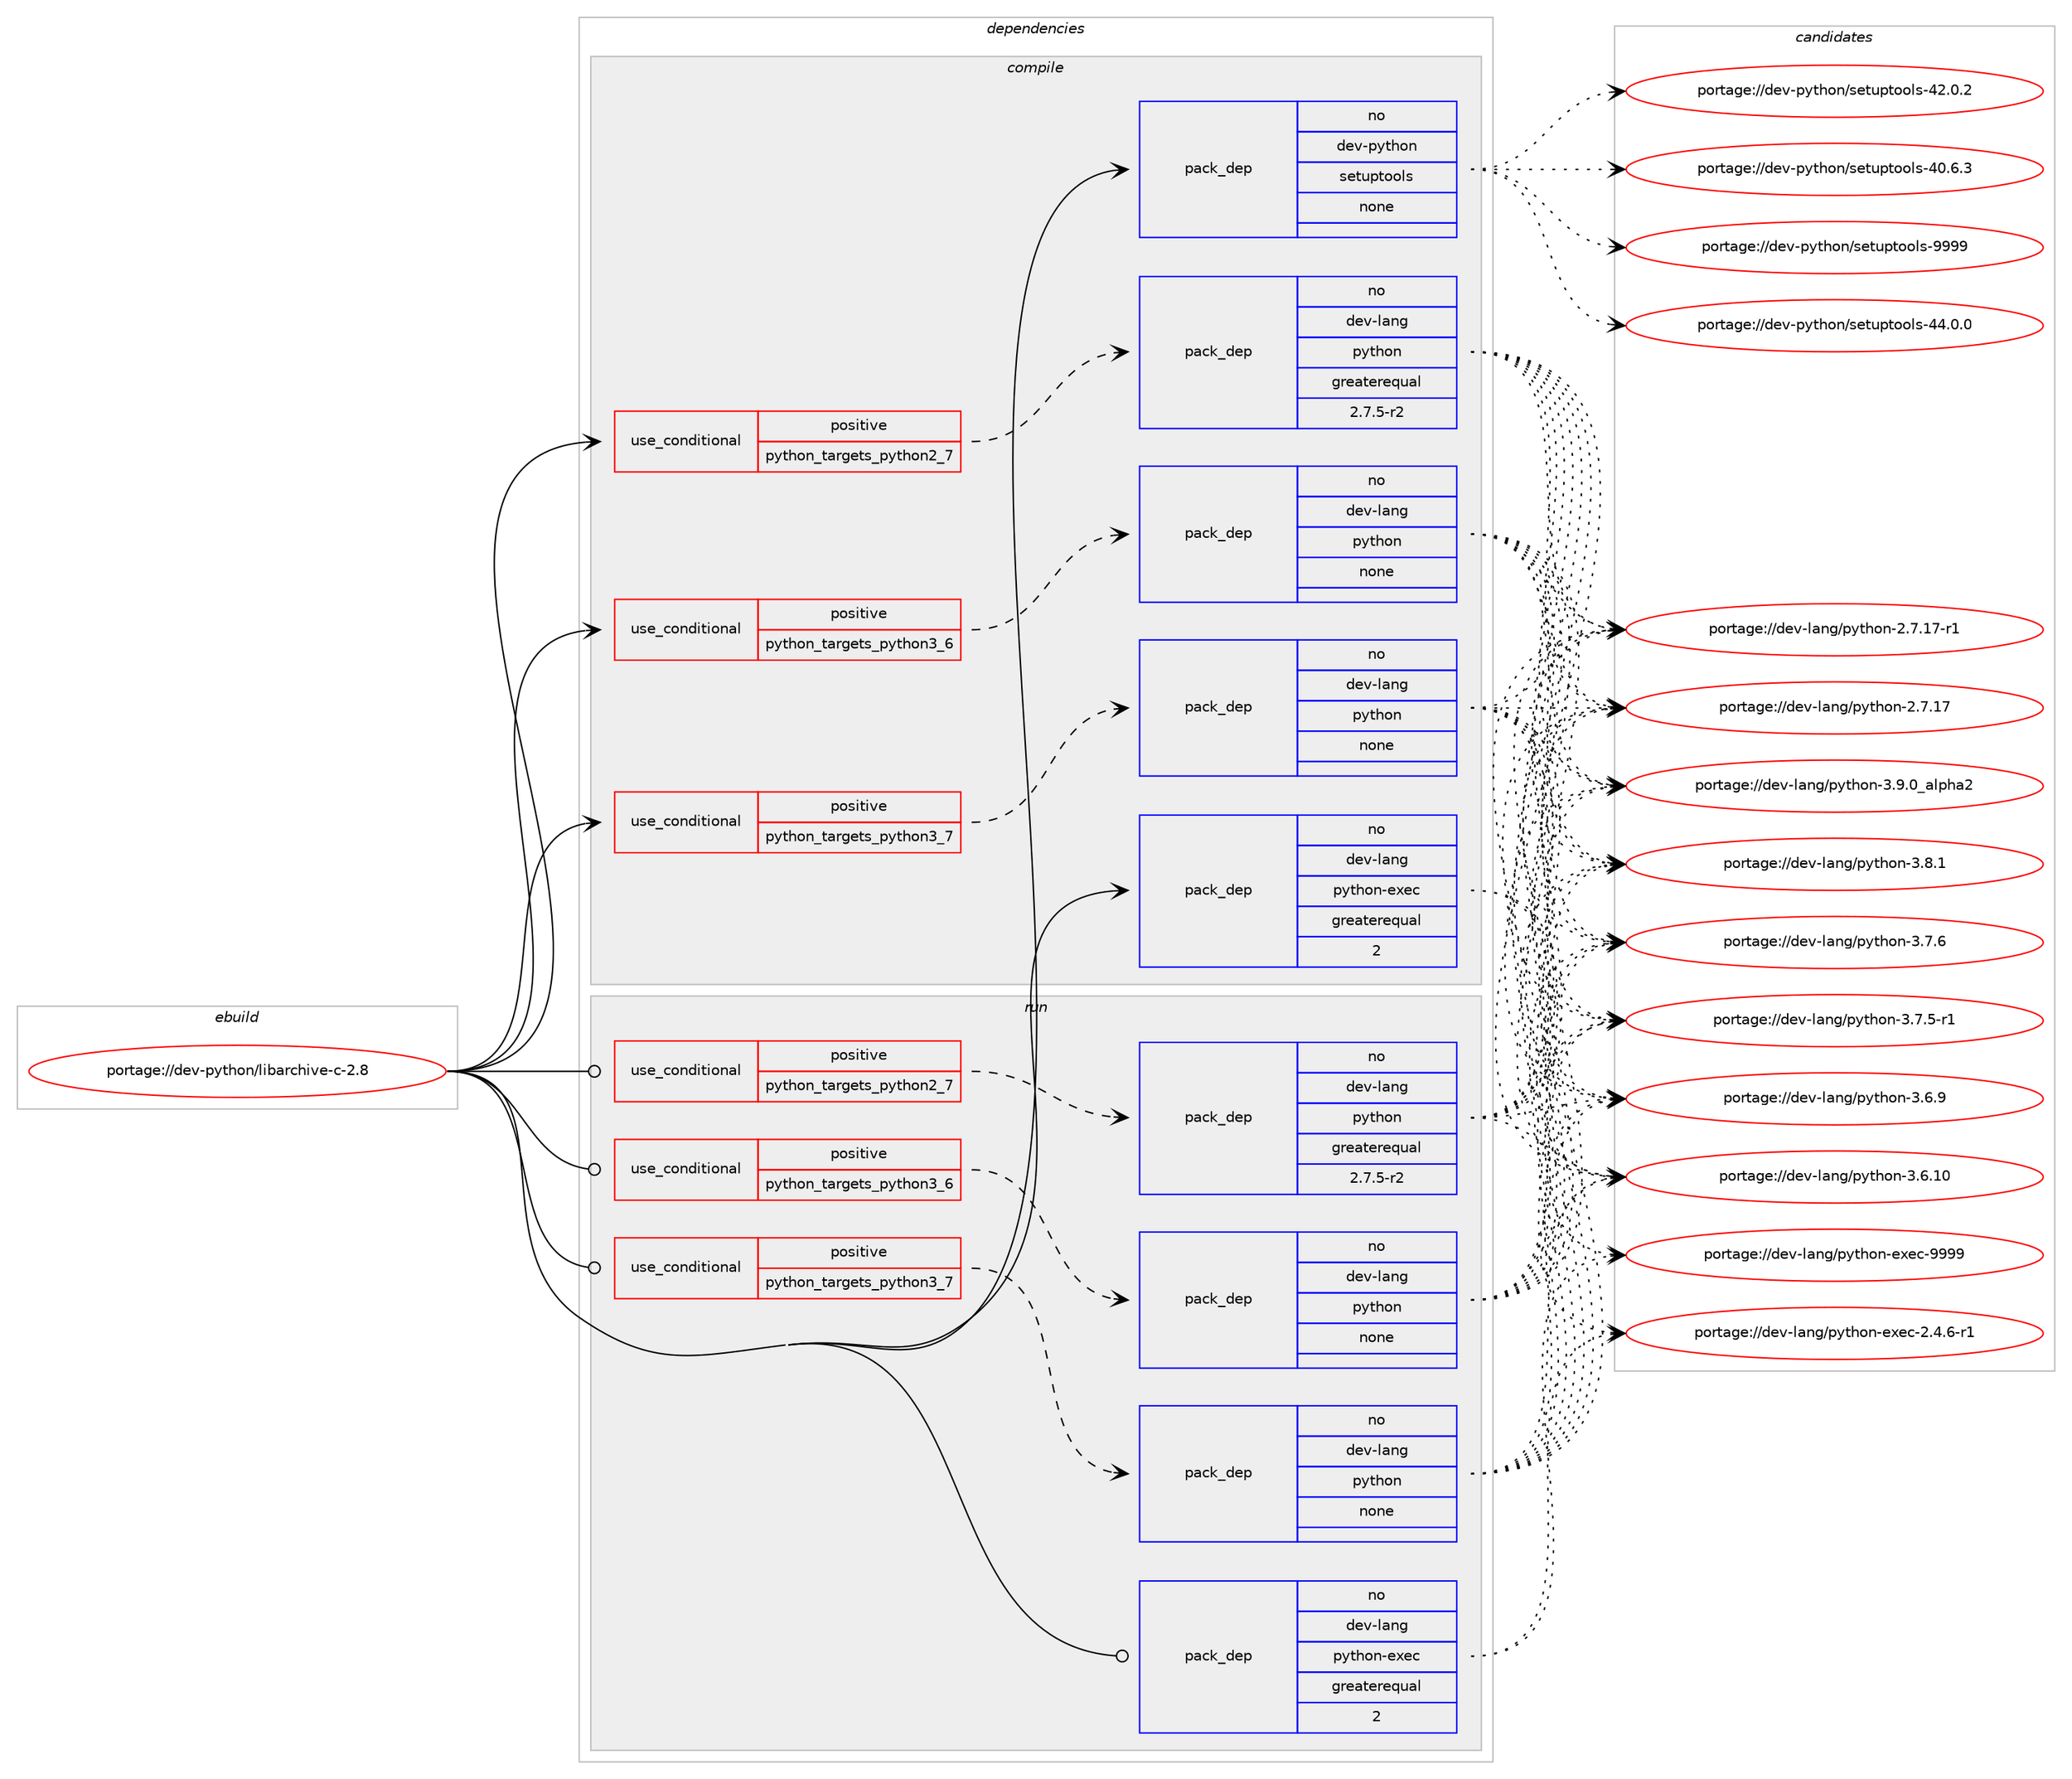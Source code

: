 digraph prolog {

# *************
# Graph options
# *************

newrank=true;
concentrate=true;
compound=true;
graph [rankdir=LR,fontname=Helvetica,fontsize=10,ranksep=1.5];#, ranksep=2.5, nodesep=0.2];
edge  [arrowhead=vee];
node  [fontname=Helvetica,fontsize=10];

# **********
# The ebuild
# **********

subgraph cluster_leftcol {
color=gray;
label=<<i>ebuild</i>>;
id [label="portage://dev-python/libarchive-c-2.8", color=red, width=4, href="../dev-python/libarchive-c-2.8.svg"];
}

# ****************
# The dependencies
# ****************

subgraph cluster_midcol {
color=gray;
label=<<i>dependencies</i>>;
subgraph cluster_compile {
fillcolor="#eeeeee";
style=filled;
label=<<i>compile</i>>;
subgraph cond113530 {
dependency452486 [label=<<TABLE BORDER="0" CELLBORDER="1" CELLSPACING="0" CELLPADDING="4"><TR><TD ROWSPAN="3" CELLPADDING="10">use_conditional</TD></TR><TR><TD>positive</TD></TR><TR><TD>python_targets_python2_7</TD></TR></TABLE>>, shape=none, color=red];
subgraph pack333976 {
dependency452487 [label=<<TABLE BORDER="0" CELLBORDER="1" CELLSPACING="0" CELLPADDING="4" WIDTH="220"><TR><TD ROWSPAN="6" CELLPADDING="30">pack_dep</TD></TR><TR><TD WIDTH="110">no</TD></TR><TR><TD>dev-lang</TD></TR><TR><TD>python</TD></TR><TR><TD>greaterequal</TD></TR><TR><TD>2.7.5-r2</TD></TR></TABLE>>, shape=none, color=blue];
}
dependency452486:e -> dependency452487:w [weight=20,style="dashed",arrowhead="vee"];
}
id:e -> dependency452486:w [weight=20,style="solid",arrowhead="vee"];
subgraph cond113531 {
dependency452488 [label=<<TABLE BORDER="0" CELLBORDER="1" CELLSPACING="0" CELLPADDING="4"><TR><TD ROWSPAN="3" CELLPADDING="10">use_conditional</TD></TR><TR><TD>positive</TD></TR><TR><TD>python_targets_python3_6</TD></TR></TABLE>>, shape=none, color=red];
subgraph pack333977 {
dependency452489 [label=<<TABLE BORDER="0" CELLBORDER="1" CELLSPACING="0" CELLPADDING="4" WIDTH="220"><TR><TD ROWSPAN="6" CELLPADDING="30">pack_dep</TD></TR><TR><TD WIDTH="110">no</TD></TR><TR><TD>dev-lang</TD></TR><TR><TD>python</TD></TR><TR><TD>none</TD></TR><TR><TD></TD></TR></TABLE>>, shape=none, color=blue];
}
dependency452488:e -> dependency452489:w [weight=20,style="dashed",arrowhead="vee"];
}
id:e -> dependency452488:w [weight=20,style="solid",arrowhead="vee"];
subgraph cond113532 {
dependency452490 [label=<<TABLE BORDER="0" CELLBORDER="1" CELLSPACING="0" CELLPADDING="4"><TR><TD ROWSPAN="3" CELLPADDING="10">use_conditional</TD></TR><TR><TD>positive</TD></TR><TR><TD>python_targets_python3_7</TD></TR></TABLE>>, shape=none, color=red];
subgraph pack333978 {
dependency452491 [label=<<TABLE BORDER="0" CELLBORDER="1" CELLSPACING="0" CELLPADDING="4" WIDTH="220"><TR><TD ROWSPAN="6" CELLPADDING="30">pack_dep</TD></TR><TR><TD WIDTH="110">no</TD></TR><TR><TD>dev-lang</TD></TR><TR><TD>python</TD></TR><TR><TD>none</TD></TR><TR><TD></TD></TR></TABLE>>, shape=none, color=blue];
}
dependency452490:e -> dependency452491:w [weight=20,style="dashed",arrowhead="vee"];
}
id:e -> dependency452490:w [weight=20,style="solid",arrowhead="vee"];
subgraph pack333979 {
dependency452492 [label=<<TABLE BORDER="0" CELLBORDER="1" CELLSPACING="0" CELLPADDING="4" WIDTH="220"><TR><TD ROWSPAN="6" CELLPADDING="30">pack_dep</TD></TR><TR><TD WIDTH="110">no</TD></TR><TR><TD>dev-lang</TD></TR><TR><TD>python-exec</TD></TR><TR><TD>greaterequal</TD></TR><TR><TD>2</TD></TR></TABLE>>, shape=none, color=blue];
}
id:e -> dependency452492:w [weight=20,style="solid",arrowhead="vee"];
subgraph pack333980 {
dependency452493 [label=<<TABLE BORDER="0" CELLBORDER="1" CELLSPACING="0" CELLPADDING="4" WIDTH="220"><TR><TD ROWSPAN="6" CELLPADDING="30">pack_dep</TD></TR><TR><TD WIDTH="110">no</TD></TR><TR><TD>dev-python</TD></TR><TR><TD>setuptools</TD></TR><TR><TD>none</TD></TR><TR><TD></TD></TR></TABLE>>, shape=none, color=blue];
}
id:e -> dependency452493:w [weight=20,style="solid",arrowhead="vee"];
}
subgraph cluster_compileandrun {
fillcolor="#eeeeee";
style=filled;
label=<<i>compile and run</i>>;
}
subgraph cluster_run {
fillcolor="#eeeeee";
style=filled;
label=<<i>run</i>>;
subgraph cond113533 {
dependency452494 [label=<<TABLE BORDER="0" CELLBORDER="1" CELLSPACING="0" CELLPADDING="4"><TR><TD ROWSPAN="3" CELLPADDING="10">use_conditional</TD></TR><TR><TD>positive</TD></TR><TR><TD>python_targets_python2_7</TD></TR></TABLE>>, shape=none, color=red];
subgraph pack333981 {
dependency452495 [label=<<TABLE BORDER="0" CELLBORDER="1" CELLSPACING="0" CELLPADDING="4" WIDTH="220"><TR><TD ROWSPAN="6" CELLPADDING="30">pack_dep</TD></TR><TR><TD WIDTH="110">no</TD></TR><TR><TD>dev-lang</TD></TR><TR><TD>python</TD></TR><TR><TD>greaterequal</TD></TR><TR><TD>2.7.5-r2</TD></TR></TABLE>>, shape=none, color=blue];
}
dependency452494:e -> dependency452495:w [weight=20,style="dashed",arrowhead="vee"];
}
id:e -> dependency452494:w [weight=20,style="solid",arrowhead="odot"];
subgraph cond113534 {
dependency452496 [label=<<TABLE BORDER="0" CELLBORDER="1" CELLSPACING="0" CELLPADDING="4"><TR><TD ROWSPAN="3" CELLPADDING="10">use_conditional</TD></TR><TR><TD>positive</TD></TR><TR><TD>python_targets_python3_6</TD></TR></TABLE>>, shape=none, color=red];
subgraph pack333982 {
dependency452497 [label=<<TABLE BORDER="0" CELLBORDER="1" CELLSPACING="0" CELLPADDING="4" WIDTH="220"><TR><TD ROWSPAN="6" CELLPADDING="30">pack_dep</TD></TR><TR><TD WIDTH="110">no</TD></TR><TR><TD>dev-lang</TD></TR><TR><TD>python</TD></TR><TR><TD>none</TD></TR><TR><TD></TD></TR></TABLE>>, shape=none, color=blue];
}
dependency452496:e -> dependency452497:w [weight=20,style="dashed",arrowhead="vee"];
}
id:e -> dependency452496:w [weight=20,style="solid",arrowhead="odot"];
subgraph cond113535 {
dependency452498 [label=<<TABLE BORDER="0" CELLBORDER="1" CELLSPACING="0" CELLPADDING="4"><TR><TD ROWSPAN="3" CELLPADDING="10">use_conditional</TD></TR><TR><TD>positive</TD></TR><TR><TD>python_targets_python3_7</TD></TR></TABLE>>, shape=none, color=red];
subgraph pack333983 {
dependency452499 [label=<<TABLE BORDER="0" CELLBORDER="1" CELLSPACING="0" CELLPADDING="4" WIDTH="220"><TR><TD ROWSPAN="6" CELLPADDING="30">pack_dep</TD></TR><TR><TD WIDTH="110">no</TD></TR><TR><TD>dev-lang</TD></TR><TR><TD>python</TD></TR><TR><TD>none</TD></TR><TR><TD></TD></TR></TABLE>>, shape=none, color=blue];
}
dependency452498:e -> dependency452499:w [weight=20,style="dashed",arrowhead="vee"];
}
id:e -> dependency452498:w [weight=20,style="solid",arrowhead="odot"];
subgraph pack333984 {
dependency452500 [label=<<TABLE BORDER="0" CELLBORDER="1" CELLSPACING="0" CELLPADDING="4" WIDTH="220"><TR><TD ROWSPAN="6" CELLPADDING="30">pack_dep</TD></TR><TR><TD WIDTH="110">no</TD></TR><TR><TD>dev-lang</TD></TR><TR><TD>python-exec</TD></TR><TR><TD>greaterequal</TD></TR><TR><TD>2</TD></TR></TABLE>>, shape=none, color=blue];
}
id:e -> dependency452500:w [weight=20,style="solid",arrowhead="odot"];
}
}

# **************
# The candidates
# **************

subgraph cluster_choices {
rank=same;
color=gray;
label=<<i>candidates</i>>;

subgraph choice333976 {
color=black;
nodesep=1;
choice10010111845108971101034711212111610411111045514657464895971081121049750 [label="portage://dev-lang/python-3.9.0_alpha2", color=red, width=4,href="../dev-lang/python-3.9.0_alpha2.svg"];
choice100101118451089711010347112121116104111110455146564649 [label="portage://dev-lang/python-3.8.1", color=red, width=4,href="../dev-lang/python-3.8.1.svg"];
choice100101118451089711010347112121116104111110455146554654 [label="portage://dev-lang/python-3.7.6", color=red, width=4,href="../dev-lang/python-3.7.6.svg"];
choice1001011184510897110103471121211161041111104551465546534511449 [label="portage://dev-lang/python-3.7.5-r1", color=red, width=4,href="../dev-lang/python-3.7.5-r1.svg"];
choice100101118451089711010347112121116104111110455146544657 [label="portage://dev-lang/python-3.6.9", color=red, width=4,href="../dev-lang/python-3.6.9.svg"];
choice10010111845108971101034711212111610411111045514654464948 [label="portage://dev-lang/python-3.6.10", color=red, width=4,href="../dev-lang/python-3.6.10.svg"];
choice100101118451089711010347112121116104111110455046554649554511449 [label="portage://dev-lang/python-2.7.17-r1", color=red, width=4,href="../dev-lang/python-2.7.17-r1.svg"];
choice10010111845108971101034711212111610411111045504655464955 [label="portage://dev-lang/python-2.7.17", color=red, width=4,href="../dev-lang/python-2.7.17.svg"];
dependency452487:e -> choice10010111845108971101034711212111610411111045514657464895971081121049750:w [style=dotted,weight="100"];
dependency452487:e -> choice100101118451089711010347112121116104111110455146564649:w [style=dotted,weight="100"];
dependency452487:e -> choice100101118451089711010347112121116104111110455146554654:w [style=dotted,weight="100"];
dependency452487:e -> choice1001011184510897110103471121211161041111104551465546534511449:w [style=dotted,weight="100"];
dependency452487:e -> choice100101118451089711010347112121116104111110455146544657:w [style=dotted,weight="100"];
dependency452487:e -> choice10010111845108971101034711212111610411111045514654464948:w [style=dotted,weight="100"];
dependency452487:e -> choice100101118451089711010347112121116104111110455046554649554511449:w [style=dotted,weight="100"];
dependency452487:e -> choice10010111845108971101034711212111610411111045504655464955:w [style=dotted,weight="100"];
}
subgraph choice333977 {
color=black;
nodesep=1;
choice10010111845108971101034711212111610411111045514657464895971081121049750 [label="portage://dev-lang/python-3.9.0_alpha2", color=red, width=4,href="../dev-lang/python-3.9.0_alpha2.svg"];
choice100101118451089711010347112121116104111110455146564649 [label="portage://dev-lang/python-3.8.1", color=red, width=4,href="../dev-lang/python-3.8.1.svg"];
choice100101118451089711010347112121116104111110455146554654 [label="portage://dev-lang/python-3.7.6", color=red, width=4,href="../dev-lang/python-3.7.6.svg"];
choice1001011184510897110103471121211161041111104551465546534511449 [label="portage://dev-lang/python-3.7.5-r1", color=red, width=4,href="../dev-lang/python-3.7.5-r1.svg"];
choice100101118451089711010347112121116104111110455146544657 [label="portage://dev-lang/python-3.6.9", color=red, width=4,href="../dev-lang/python-3.6.9.svg"];
choice10010111845108971101034711212111610411111045514654464948 [label="portage://dev-lang/python-3.6.10", color=red, width=4,href="../dev-lang/python-3.6.10.svg"];
choice100101118451089711010347112121116104111110455046554649554511449 [label="portage://dev-lang/python-2.7.17-r1", color=red, width=4,href="../dev-lang/python-2.7.17-r1.svg"];
choice10010111845108971101034711212111610411111045504655464955 [label="portage://dev-lang/python-2.7.17", color=red, width=4,href="../dev-lang/python-2.7.17.svg"];
dependency452489:e -> choice10010111845108971101034711212111610411111045514657464895971081121049750:w [style=dotted,weight="100"];
dependency452489:e -> choice100101118451089711010347112121116104111110455146564649:w [style=dotted,weight="100"];
dependency452489:e -> choice100101118451089711010347112121116104111110455146554654:w [style=dotted,weight="100"];
dependency452489:e -> choice1001011184510897110103471121211161041111104551465546534511449:w [style=dotted,weight="100"];
dependency452489:e -> choice100101118451089711010347112121116104111110455146544657:w [style=dotted,weight="100"];
dependency452489:e -> choice10010111845108971101034711212111610411111045514654464948:w [style=dotted,weight="100"];
dependency452489:e -> choice100101118451089711010347112121116104111110455046554649554511449:w [style=dotted,weight="100"];
dependency452489:e -> choice10010111845108971101034711212111610411111045504655464955:w [style=dotted,weight="100"];
}
subgraph choice333978 {
color=black;
nodesep=1;
choice10010111845108971101034711212111610411111045514657464895971081121049750 [label="portage://dev-lang/python-3.9.0_alpha2", color=red, width=4,href="../dev-lang/python-3.9.0_alpha2.svg"];
choice100101118451089711010347112121116104111110455146564649 [label="portage://dev-lang/python-3.8.1", color=red, width=4,href="../dev-lang/python-3.8.1.svg"];
choice100101118451089711010347112121116104111110455146554654 [label="portage://dev-lang/python-3.7.6", color=red, width=4,href="../dev-lang/python-3.7.6.svg"];
choice1001011184510897110103471121211161041111104551465546534511449 [label="portage://dev-lang/python-3.7.5-r1", color=red, width=4,href="../dev-lang/python-3.7.5-r1.svg"];
choice100101118451089711010347112121116104111110455146544657 [label="portage://dev-lang/python-3.6.9", color=red, width=4,href="../dev-lang/python-3.6.9.svg"];
choice10010111845108971101034711212111610411111045514654464948 [label="portage://dev-lang/python-3.6.10", color=red, width=4,href="../dev-lang/python-3.6.10.svg"];
choice100101118451089711010347112121116104111110455046554649554511449 [label="portage://dev-lang/python-2.7.17-r1", color=red, width=4,href="../dev-lang/python-2.7.17-r1.svg"];
choice10010111845108971101034711212111610411111045504655464955 [label="portage://dev-lang/python-2.7.17", color=red, width=4,href="../dev-lang/python-2.7.17.svg"];
dependency452491:e -> choice10010111845108971101034711212111610411111045514657464895971081121049750:w [style=dotted,weight="100"];
dependency452491:e -> choice100101118451089711010347112121116104111110455146564649:w [style=dotted,weight="100"];
dependency452491:e -> choice100101118451089711010347112121116104111110455146554654:w [style=dotted,weight="100"];
dependency452491:e -> choice1001011184510897110103471121211161041111104551465546534511449:w [style=dotted,weight="100"];
dependency452491:e -> choice100101118451089711010347112121116104111110455146544657:w [style=dotted,weight="100"];
dependency452491:e -> choice10010111845108971101034711212111610411111045514654464948:w [style=dotted,weight="100"];
dependency452491:e -> choice100101118451089711010347112121116104111110455046554649554511449:w [style=dotted,weight="100"];
dependency452491:e -> choice10010111845108971101034711212111610411111045504655464955:w [style=dotted,weight="100"];
}
subgraph choice333979 {
color=black;
nodesep=1;
choice10010111845108971101034711212111610411111045101120101994557575757 [label="portage://dev-lang/python-exec-9999", color=red, width=4,href="../dev-lang/python-exec-9999.svg"];
choice10010111845108971101034711212111610411111045101120101994550465246544511449 [label="portage://dev-lang/python-exec-2.4.6-r1", color=red, width=4,href="../dev-lang/python-exec-2.4.6-r1.svg"];
dependency452492:e -> choice10010111845108971101034711212111610411111045101120101994557575757:w [style=dotted,weight="100"];
dependency452492:e -> choice10010111845108971101034711212111610411111045101120101994550465246544511449:w [style=dotted,weight="100"];
}
subgraph choice333980 {
color=black;
nodesep=1;
choice10010111845112121116104111110471151011161171121161111111081154557575757 [label="portage://dev-python/setuptools-9999", color=red, width=4,href="../dev-python/setuptools-9999.svg"];
choice100101118451121211161041111104711510111611711211611111110811545525246484648 [label="portage://dev-python/setuptools-44.0.0", color=red, width=4,href="../dev-python/setuptools-44.0.0.svg"];
choice100101118451121211161041111104711510111611711211611111110811545525046484650 [label="portage://dev-python/setuptools-42.0.2", color=red, width=4,href="../dev-python/setuptools-42.0.2.svg"];
choice100101118451121211161041111104711510111611711211611111110811545524846544651 [label="portage://dev-python/setuptools-40.6.3", color=red, width=4,href="../dev-python/setuptools-40.6.3.svg"];
dependency452493:e -> choice10010111845112121116104111110471151011161171121161111111081154557575757:w [style=dotted,weight="100"];
dependency452493:e -> choice100101118451121211161041111104711510111611711211611111110811545525246484648:w [style=dotted,weight="100"];
dependency452493:e -> choice100101118451121211161041111104711510111611711211611111110811545525046484650:w [style=dotted,weight="100"];
dependency452493:e -> choice100101118451121211161041111104711510111611711211611111110811545524846544651:w [style=dotted,weight="100"];
}
subgraph choice333981 {
color=black;
nodesep=1;
choice10010111845108971101034711212111610411111045514657464895971081121049750 [label="portage://dev-lang/python-3.9.0_alpha2", color=red, width=4,href="../dev-lang/python-3.9.0_alpha2.svg"];
choice100101118451089711010347112121116104111110455146564649 [label="portage://dev-lang/python-3.8.1", color=red, width=4,href="../dev-lang/python-3.8.1.svg"];
choice100101118451089711010347112121116104111110455146554654 [label="portage://dev-lang/python-3.7.6", color=red, width=4,href="../dev-lang/python-3.7.6.svg"];
choice1001011184510897110103471121211161041111104551465546534511449 [label="portage://dev-lang/python-3.7.5-r1", color=red, width=4,href="../dev-lang/python-3.7.5-r1.svg"];
choice100101118451089711010347112121116104111110455146544657 [label="portage://dev-lang/python-3.6.9", color=red, width=4,href="../dev-lang/python-3.6.9.svg"];
choice10010111845108971101034711212111610411111045514654464948 [label="portage://dev-lang/python-3.6.10", color=red, width=4,href="../dev-lang/python-3.6.10.svg"];
choice100101118451089711010347112121116104111110455046554649554511449 [label="portage://dev-lang/python-2.7.17-r1", color=red, width=4,href="../dev-lang/python-2.7.17-r1.svg"];
choice10010111845108971101034711212111610411111045504655464955 [label="portage://dev-lang/python-2.7.17", color=red, width=4,href="../dev-lang/python-2.7.17.svg"];
dependency452495:e -> choice10010111845108971101034711212111610411111045514657464895971081121049750:w [style=dotted,weight="100"];
dependency452495:e -> choice100101118451089711010347112121116104111110455146564649:w [style=dotted,weight="100"];
dependency452495:e -> choice100101118451089711010347112121116104111110455146554654:w [style=dotted,weight="100"];
dependency452495:e -> choice1001011184510897110103471121211161041111104551465546534511449:w [style=dotted,weight="100"];
dependency452495:e -> choice100101118451089711010347112121116104111110455146544657:w [style=dotted,weight="100"];
dependency452495:e -> choice10010111845108971101034711212111610411111045514654464948:w [style=dotted,weight="100"];
dependency452495:e -> choice100101118451089711010347112121116104111110455046554649554511449:w [style=dotted,weight="100"];
dependency452495:e -> choice10010111845108971101034711212111610411111045504655464955:w [style=dotted,weight="100"];
}
subgraph choice333982 {
color=black;
nodesep=1;
choice10010111845108971101034711212111610411111045514657464895971081121049750 [label="portage://dev-lang/python-3.9.0_alpha2", color=red, width=4,href="../dev-lang/python-3.9.0_alpha2.svg"];
choice100101118451089711010347112121116104111110455146564649 [label="portage://dev-lang/python-3.8.1", color=red, width=4,href="../dev-lang/python-3.8.1.svg"];
choice100101118451089711010347112121116104111110455146554654 [label="portage://dev-lang/python-3.7.6", color=red, width=4,href="../dev-lang/python-3.7.6.svg"];
choice1001011184510897110103471121211161041111104551465546534511449 [label="portage://dev-lang/python-3.7.5-r1", color=red, width=4,href="../dev-lang/python-3.7.5-r1.svg"];
choice100101118451089711010347112121116104111110455146544657 [label="portage://dev-lang/python-3.6.9", color=red, width=4,href="../dev-lang/python-3.6.9.svg"];
choice10010111845108971101034711212111610411111045514654464948 [label="portage://dev-lang/python-3.6.10", color=red, width=4,href="../dev-lang/python-3.6.10.svg"];
choice100101118451089711010347112121116104111110455046554649554511449 [label="portage://dev-lang/python-2.7.17-r1", color=red, width=4,href="../dev-lang/python-2.7.17-r1.svg"];
choice10010111845108971101034711212111610411111045504655464955 [label="portage://dev-lang/python-2.7.17", color=red, width=4,href="../dev-lang/python-2.7.17.svg"];
dependency452497:e -> choice10010111845108971101034711212111610411111045514657464895971081121049750:w [style=dotted,weight="100"];
dependency452497:e -> choice100101118451089711010347112121116104111110455146564649:w [style=dotted,weight="100"];
dependency452497:e -> choice100101118451089711010347112121116104111110455146554654:w [style=dotted,weight="100"];
dependency452497:e -> choice1001011184510897110103471121211161041111104551465546534511449:w [style=dotted,weight="100"];
dependency452497:e -> choice100101118451089711010347112121116104111110455146544657:w [style=dotted,weight="100"];
dependency452497:e -> choice10010111845108971101034711212111610411111045514654464948:w [style=dotted,weight="100"];
dependency452497:e -> choice100101118451089711010347112121116104111110455046554649554511449:w [style=dotted,weight="100"];
dependency452497:e -> choice10010111845108971101034711212111610411111045504655464955:w [style=dotted,weight="100"];
}
subgraph choice333983 {
color=black;
nodesep=1;
choice10010111845108971101034711212111610411111045514657464895971081121049750 [label="portage://dev-lang/python-3.9.0_alpha2", color=red, width=4,href="../dev-lang/python-3.9.0_alpha2.svg"];
choice100101118451089711010347112121116104111110455146564649 [label="portage://dev-lang/python-3.8.1", color=red, width=4,href="../dev-lang/python-3.8.1.svg"];
choice100101118451089711010347112121116104111110455146554654 [label="portage://dev-lang/python-3.7.6", color=red, width=4,href="../dev-lang/python-3.7.6.svg"];
choice1001011184510897110103471121211161041111104551465546534511449 [label="portage://dev-lang/python-3.7.5-r1", color=red, width=4,href="../dev-lang/python-3.7.5-r1.svg"];
choice100101118451089711010347112121116104111110455146544657 [label="portage://dev-lang/python-3.6.9", color=red, width=4,href="../dev-lang/python-3.6.9.svg"];
choice10010111845108971101034711212111610411111045514654464948 [label="portage://dev-lang/python-3.6.10", color=red, width=4,href="../dev-lang/python-3.6.10.svg"];
choice100101118451089711010347112121116104111110455046554649554511449 [label="portage://dev-lang/python-2.7.17-r1", color=red, width=4,href="../dev-lang/python-2.7.17-r1.svg"];
choice10010111845108971101034711212111610411111045504655464955 [label="portage://dev-lang/python-2.7.17", color=red, width=4,href="../dev-lang/python-2.7.17.svg"];
dependency452499:e -> choice10010111845108971101034711212111610411111045514657464895971081121049750:w [style=dotted,weight="100"];
dependency452499:e -> choice100101118451089711010347112121116104111110455146564649:w [style=dotted,weight="100"];
dependency452499:e -> choice100101118451089711010347112121116104111110455146554654:w [style=dotted,weight="100"];
dependency452499:e -> choice1001011184510897110103471121211161041111104551465546534511449:w [style=dotted,weight="100"];
dependency452499:e -> choice100101118451089711010347112121116104111110455146544657:w [style=dotted,weight="100"];
dependency452499:e -> choice10010111845108971101034711212111610411111045514654464948:w [style=dotted,weight="100"];
dependency452499:e -> choice100101118451089711010347112121116104111110455046554649554511449:w [style=dotted,weight="100"];
dependency452499:e -> choice10010111845108971101034711212111610411111045504655464955:w [style=dotted,weight="100"];
}
subgraph choice333984 {
color=black;
nodesep=1;
choice10010111845108971101034711212111610411111045101120101994557575757 [label="portage://dev-lang/python-exec-9999", color=red, width=4,href="../dev-lang/python-exec-9999.svg"];
choice10010111845108971101034711212111610411111045101120101994550465246544511449 [label="portage://dev-lang/python-exec-2.4.6-r1", color=red, width=4,href="../dev-lang/python-exec-2.4.6-r1.svg"];
dependency452500:e -> choice10010111845108971101034711212111610411111045101120101994557575757:w [style=dotted,weight="100"];
dependency452500:e -> choice10010111845108971101034711212111610411111045101120101994550465246544511449:w [style=dotted,weight="100"];
}
}

}
